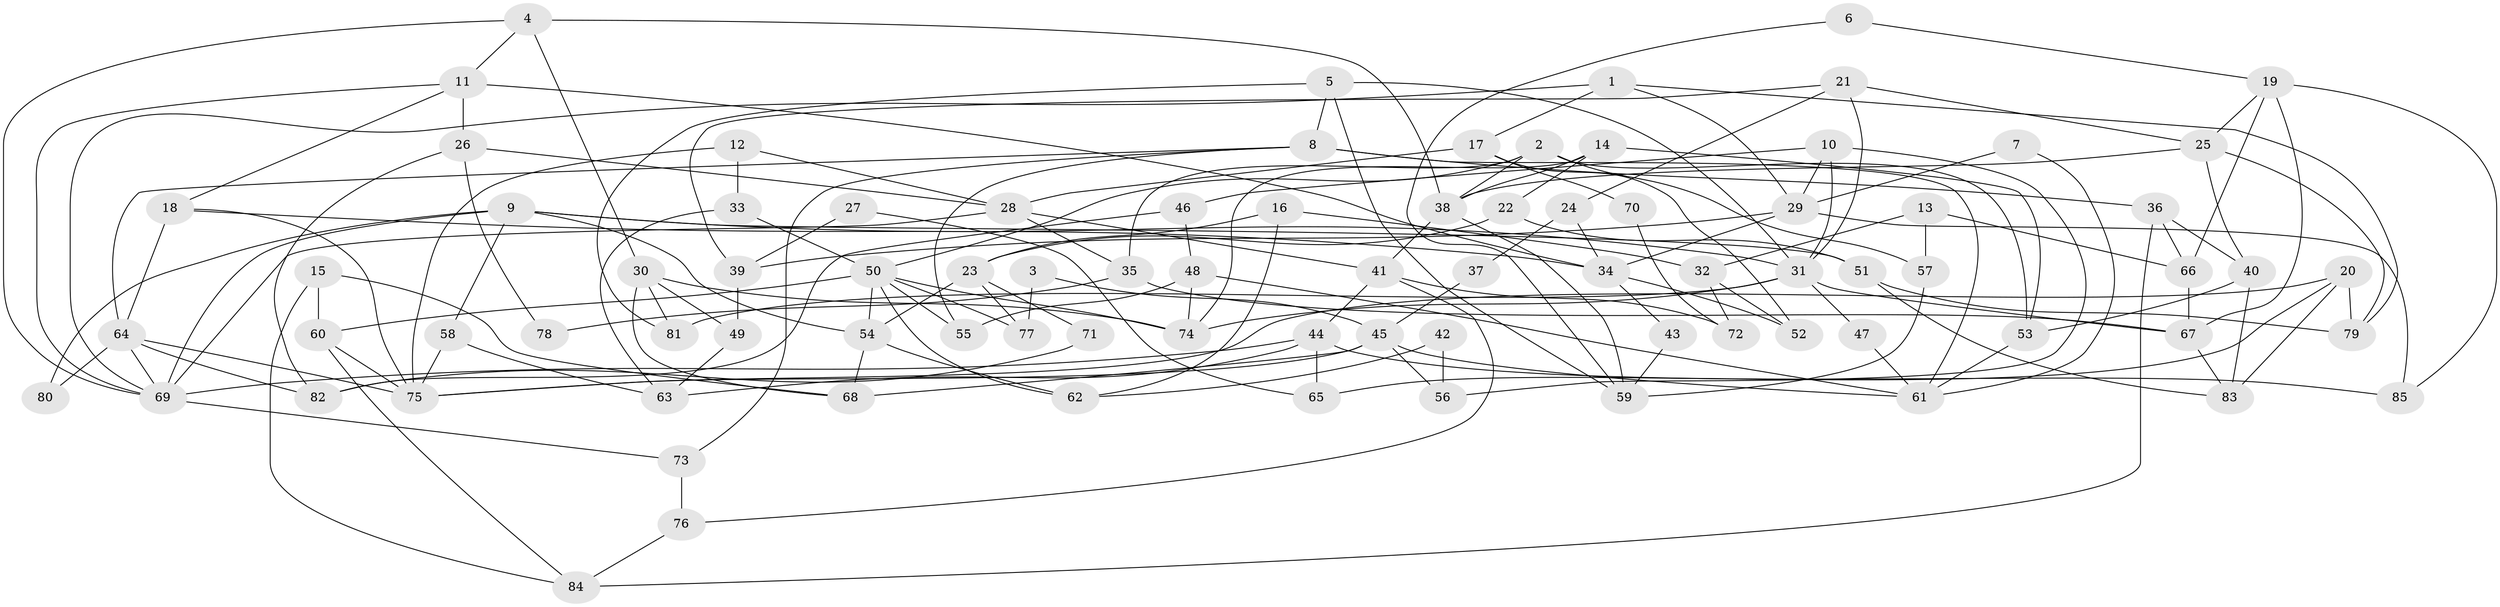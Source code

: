 // Generated by graph-tools (version 1.1) at 2025/26/03/09/25 03:26:10]
// undirected, 85 vertices, 170 edges
graph export_dot {
graph [start="1"]
  node [color=gray90,style=filled];
  1;
  2;
  3;
  4;
  5;
  6;
  7;
  8;
  9;
  10;
  11;
  12;
  13;
  14;
  15;
  16;
  17;
  18;
  19;
  20;
  21;
  22;
  23;
  24;
  25;
  26;
  27;
  28;
  29;
  30;
  31;
  32;
  33;
  34;
  35;
  36;
  37;
  38;
  39;
  40;
  41;
  42;
  43;
  44;
  45;
  46;
  47;
  48;
  49;
  50;
  51;
  52;
  53;
  54;
  55;
  56;
  57;
  58;
  59;
  60;
  61;
  62;
  63;
  64;
  65;
  66;
  67;
  68;
  69;
  70;
  71;
  72;
  73;
  74;
  75;
  76;
  77;
  78;
  79;
  80;
  81;
  82;
  83;
  84;
  85;
  1 -- 69;
  1 -- 29;
  1 -- 17;
  1 -- 79;
  2 -- 35;
  2 -- 53;
  2 -- 38;
  2 -- 50;
  2 -- 57;
  3 -- 77;
  3 -- 45;
  4 -- 11;
  4 -- 69;
  4 -- 30;
  4 -- 38;
  5 -- 81;
  5 -- 31;
  5 -- 8;
  5 -- 59;
  6 -- 19;
  6 -- 59;
  7 -- 29;
  7 -- 61;
  8 -- 55;
  8 -- 36;
  8 -- 61;
  8 -- 64;
  8 -- 73;
  9 -- 69;
  9 -- 31;
  9 -- 51;
  9 -- 54;
  9 -- 58;
  9 -- 80;
  10 -- 46;
  10 -- 31;
  10 -- 29;
  10 -- 56;
  11 -- 34;
  11 -- 69;
  11 -- 18;
  11 -- 26;
  12 -- 28;
  12 -- 75;
  12 -- 33;
  13 -- 57;
  13 -- 66;
  13 -- 32;
  14 -- 38;
  14 -- 74;
  14 -- 22;
  14 -- 53;
  15 -- 84;
  15 -- 68;
  15 -- 60;
  16 -- 32;
  16 -- 62;
  16 -- 23;
  17 -- 28;
  17 -- 52;
  17 -- 70;
  18 -- 75;
  18 -- 34;
  18 -- 64;
  19 -- 25;
  19 -- 66;
  19 -- 67;
  19 -- 85;
  20 -- 79;
  20 -- 75;
  20 -- 65;
  20 -- 83;
  21 -- 25;
  21 -- 39;
  21 -- 24;
  21 -- 31;
  22 -- 51;
  22 -- 23;
  23 -- 54;
  23 -- 71;
  23 -- 77;
  24 -- 34;
  24 -- 37;
  25 -- 79;
  25 -- 38;
  25 -- 40;
  26 -- 28;
  26 -- 78;
  26 -- 82;
  27 -- 65;
  27 -- 39;
  28 -- 41;
  28 -- 69;
  28 -- 35;
  29 -- 85;
  29 -- 34;
  29 -- 39;
  30 -- 68;
  30 -- 49;
  30 -- 74;
  30 -- 81;
  31 -- 74;
  31 -- 47;
  31 -- 67;
  31 -- 81;
  32 -- 52;
  32 -- 72;
  33 -- 50;
  33 -- 63;
  34 -- 43;
  34 -- 52;
  35 -- 67;
  35 -- 78;
  36 -- 40;
  36 -- 66;
  36 -- 84;
  37 -- 45;
  38 -- 41;
  38 -- 59;
  39 -- 49;
  40 -- 83;
  40 -- 53;
  41 -- 76;
  41 -- 44;
  41 -- 72;
  42 -- 62;
  42 -- 56;
  43 -- 59;
  44 -- 63;
  44 -- 65;
  44 -- 69;
  44 -- 85;
  45 -- 75;
  45 -- 61;
  45 -- 56;
  45 -- 68;
  46 -- 48;
  46 -- 82;
  47 -- 61;
  48 -- 61;
  48 -- 74;
  48 -- 55;
  49 -- 63;
  50 -- 54;
  50 -- 55;
  50 -- 60;
  50 -- 62;
  50 -- 74;
  50 -- 77;
  51 -- 83;
  51 -- 79;
  53 -- 61;
  54 -- 62;
  54 -- 68;
  57 -- 59;
  58 -- 75;
  58 -- 63;
  60 -- 75;
  60 -- 84;
  64 -- 69;
  64 -- 75;
  64 -- 80;
  64 -- 82;
  66 -- 67;
  67 -- 83;
  69 -- 73;
  70 -- 72;
  71 -- 82;
  73 -- 76;
  76 -- 84;
}
